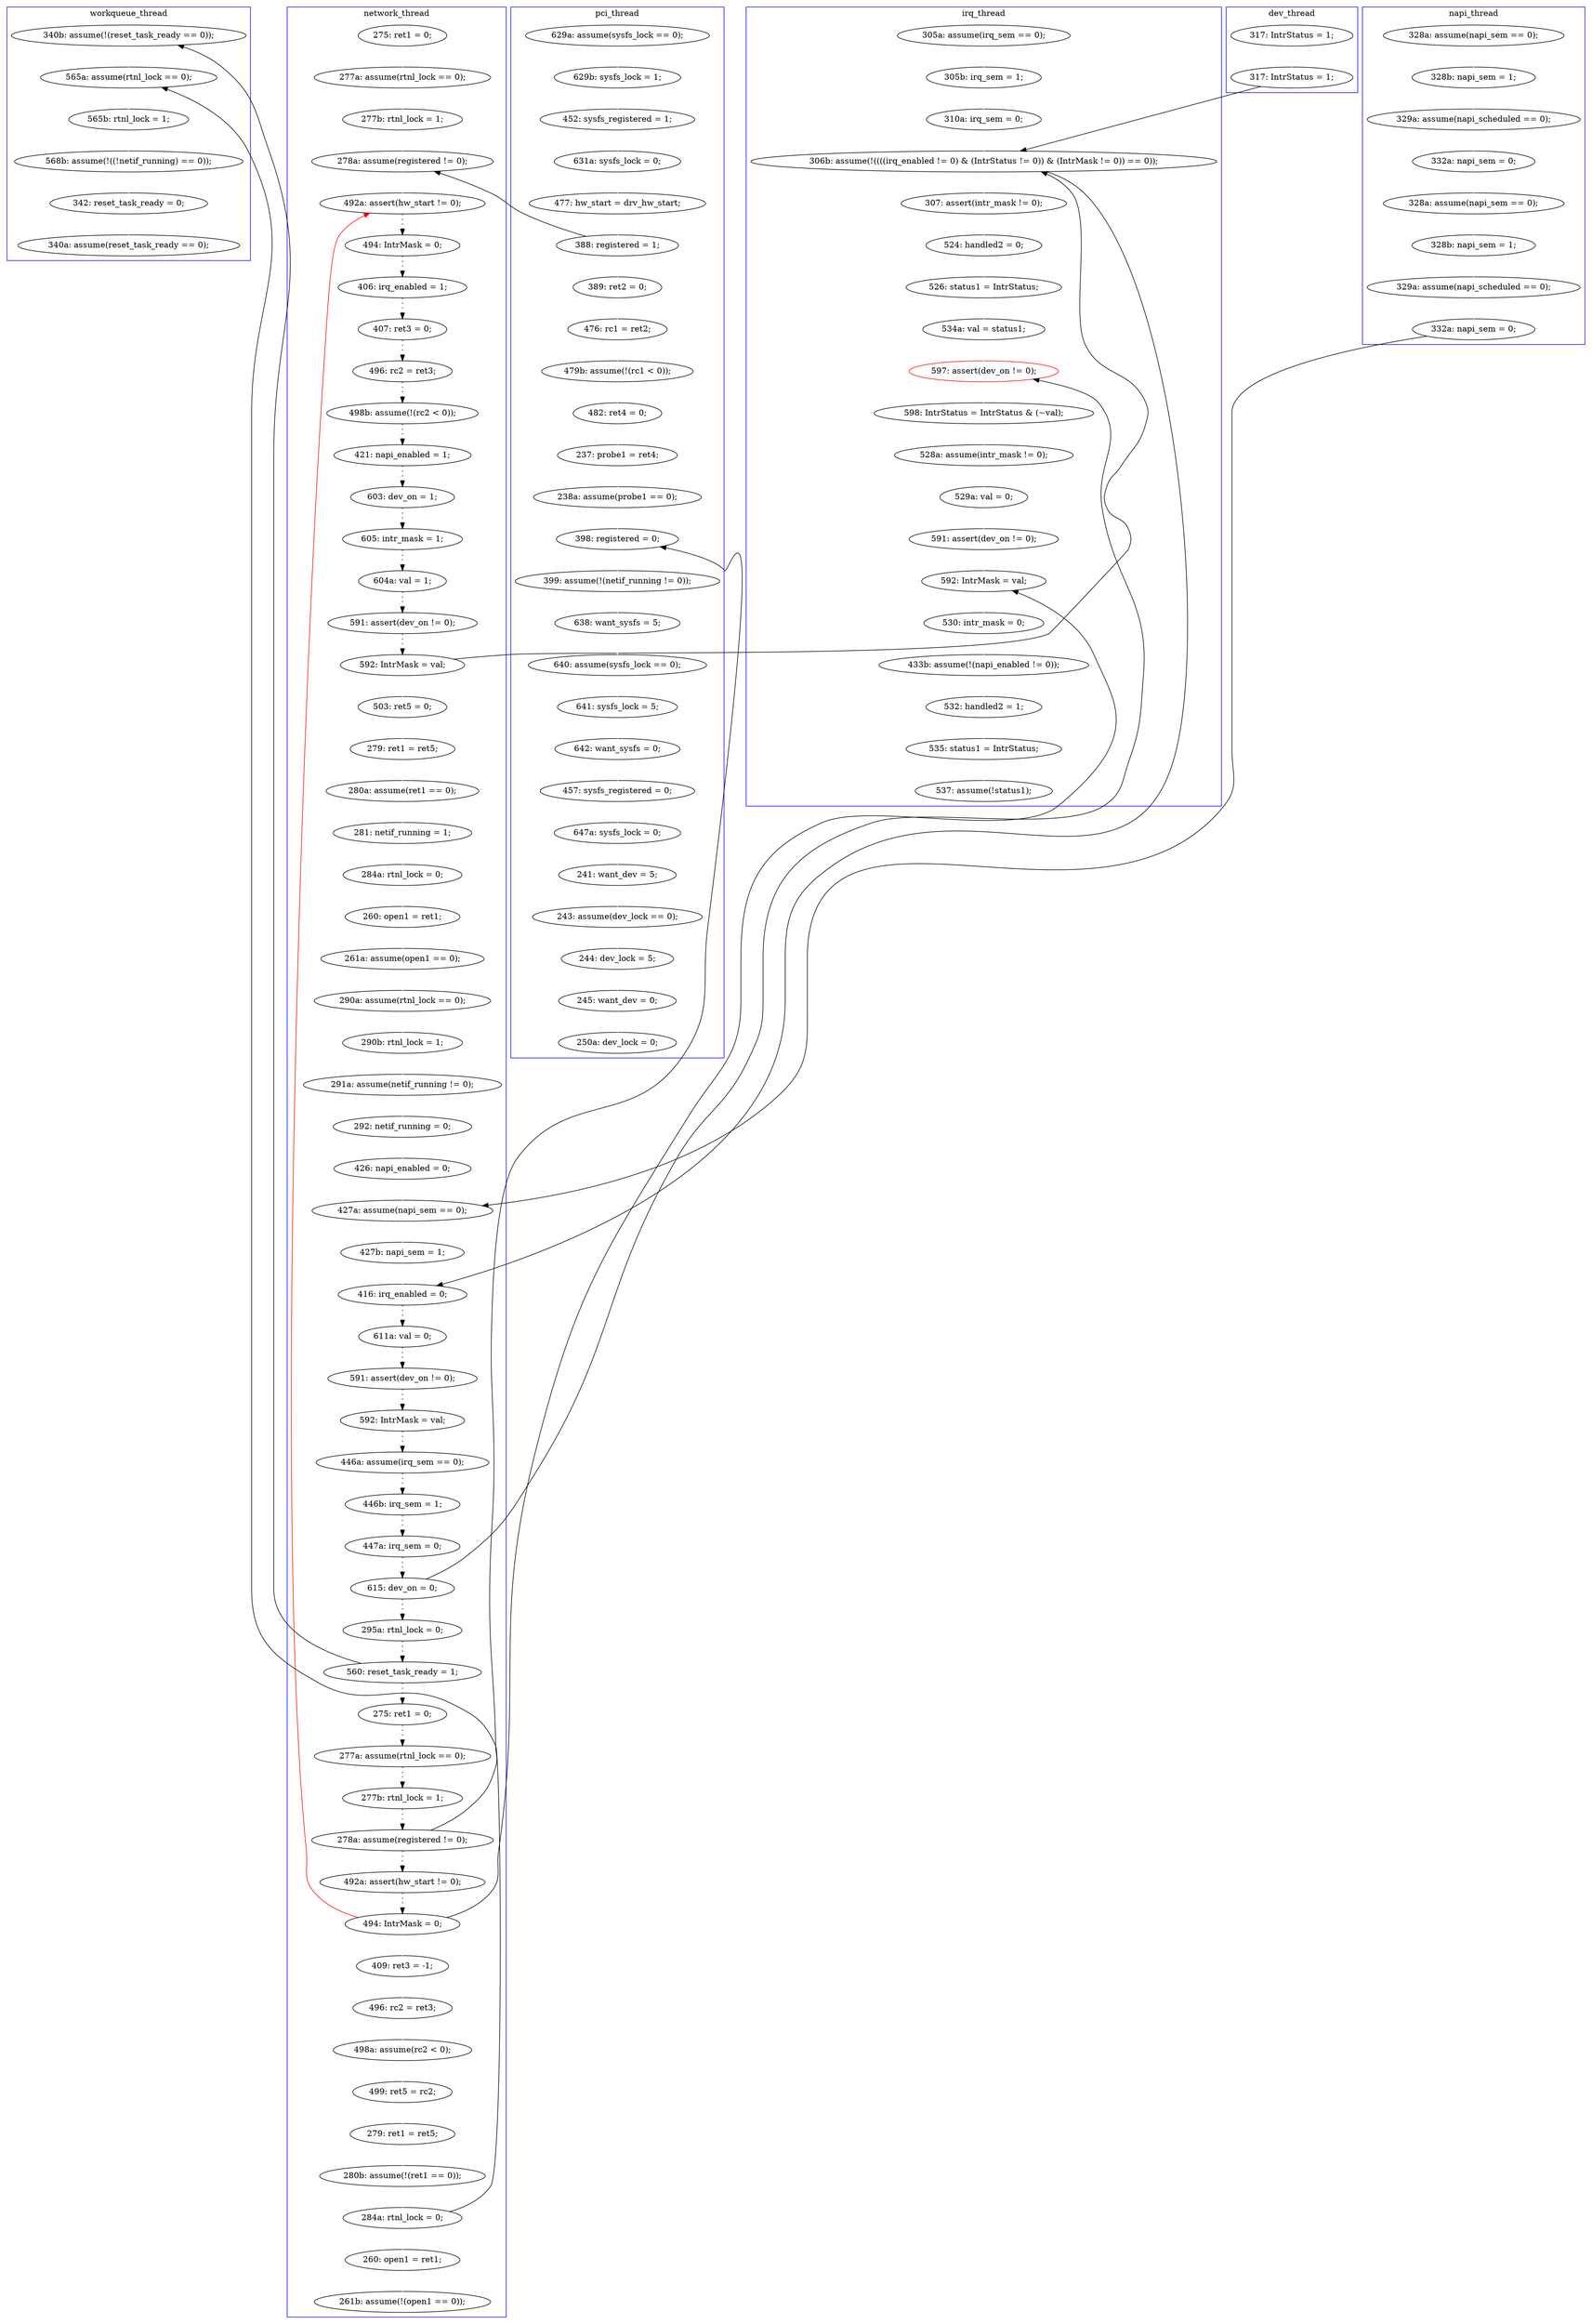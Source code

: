 digraph Counterexample {
	196 -> 72 [color = red, style = solid, constraint = false]
	99 -> 100 [color = white, style = solid]
	286 -> 288 [color = white, style = solid]
	133 -> 137 [color = black, style = solid, constraint = false]
	213 -> 214 [color = white, style = solid]
	53 -> 55 [color = white, style = solid]
	263 -> 264 [color = white, style = solid]
	244 -> 246 [color = white, style = solid]
	30 -> 31 [color = white, style = solid]
	125 -> 136 [color = white, style = solid]
	122 -> 123 [color = white, style = solid]
	50 -> 53 [color = white, style = solid]
	213 -> 218 [color = black, style = solid, constraint = false]
	160 -> 232 [color = white, style = solid]
	48 -> 133 [color = white, style = solid]
	171 -> 174 [color = black, style = dotted]
	167 -> 168 [color = black, style = dotted]
	67 -> 72 [color = white, style = solid]
	208 -> 209 [color = white, style = solid]
	186 -> 187 [color = black, style = dotted]
	255 -> 258 [color = white, style = solid]
	272 -> 283 [color = white, style = solid]
	274 -> 275 [color = white, style = solid]
	31 -> 33 [color = white, style = solid]
	136 -> 137 [color = white, style = solid]
	44 -> 45 [color = white, style = solid]
	196 -> 264 [color = black, style = solid, constraint = false]
	241 -> 272 [color = white, style = solid]
	288 -> 289 [color = white, style = solid]
	209 -> 212 [color = white, style = solid]
	204 -> 207 [color = white, style = solid]
	168 -> 169 [color = black, style = dotted]
	117 -> 124 [color = white, style = solid]
	289 -> 290 [color = white, style = solid]
	90 -> 91 [color = black, style = dotted]
	266 -> 271 [color = white, style = solid]
	179 -> 186 [color = black, style = dotted]
	97 -> 102 [color = white, style = solid]
	65 -> 67 [color = black, style = solid, constraint = false]
	100 -> 131 [color = white, style = solid]
	59 -> 67 [color = white, style = solid]
	107 -> 108 [color = white, style = solid]
	207 -> 208 [color = white, style = solid]
	249 -> 252 [color = white, style = solid]
	243 -> 244 [color = white, style = solid]
	55 -> 57 [color = white, style = solid]
	154 -> 155 [color = black, style = dotted]
	212 -> 213 [color = white, style = solid]
	171 -> 248 [color = black, style = solid, constraint = false]
	119 -> 122 [color = white, style = solid]
	92 -> 96 [color = black, style = dotted]
	233 -> 238 [color = white, style = solid]
	190 -> 232 [color = black, style = solid, constraint = false]
	58 -> 59 [color = white, style = solid]
	224 -> 243 [color = white, style = solid]
	131 -> 147 [color = white, style = solid]
	190 -> 195 [color = black, style = dotted]
	246 -> 248 [color = white, style = solid]
	108 -> 109 [color = white, style = solid]
	138 -> 148 [color = white, style = solid]
	91 -> 92 [color = black, style = dotted]
	169 -> 171 [color = black, style = dotted]
	188 -> 190 [color = black, style = dotted]
	264 -> 266 [color = white, style = solid]
	123 -> 157 [color = white, style = solid]
	83 -> 86 [color = black, style = dotted]
	73 -> 78 [color = black, style = dotted]
	152 -> 154 [color = black, style = dotted]
	214 -> 217 [color = white, style = solid]
	240 -> 241 [color = white, style = solid]
	283 -> 286 [color = white, style = solid]
	239 -> 240 [color = white, style = solid]
	271 -> 274 [color = white, style = solid]
	39 -> 58 [color = white, style = solid]
	219 -> 221 [color = white, style = solid]
	96 -> 97 [color = black, style = dotted]
	33 -> 42 [color = white, style = solid]
	112 -> 116 [color = white, style = solid]
	248 -> 249 [color = white, style = solid]
	252 -> 261 [color = white, style = solid]
	106 -> 107 [color = white, style = solid]
	45 -> 48 [color = white, style = solid]
	79 -> 80 [color = black, style = dotted]
	238 -> 239 [color = white, style = solid]
	147 -> 224 [color = white, style = solid]
	275 -> 277 [color = white, style = solid]
	109 -> 112 [color = white, style = solid]
	57 -> 65 [color = white, style = solid]
	221 -> 255 [color = white, style = solid]
	155 -> 167 [color = black, style = dotted]
	65 -> 66 [color = white, style = solid]
	232 -> 233 [color = white, style = solid]
	290 -> 291 [color = white, style = solid]
	86 -> 90 [color = black, style = dotted]
	103 -> 106 [color = white, style = solid]
	195 -> 196 [color = black, style = dotted]
	137 -> 138 [color = white, style = solid]
	142 -> 145 [color = white, style = solid]
	80 -> 83 [color = black, style = dotted]
	148 -> 152 [color = black, style = dotted]
	196 -> 202 [color = white, style = solid]
	147 -> 148 [color = black, style = solid, constraint = false]
	202 -> 204 [color = white, style = solid]
	218 -> 219 [color = white, style = solid]
	157 -> 160 [color = white, style = solid]
	78 -> 79 [color = black, style = dotted]
	182 -> 218 [color = white, style = solid]
	66 -> 119 [color = white, style = solid]
	42 -> 44 [color = white, style = solid]
	174 -> 179 [color = black, style = dotted]
	97 -> 147 [color = black, style = solid, constraint = false]
	261 -> 263 [color = white, style = solid]
	179 -> 182 [color = black, style = solid, constraint = false]
	102 -> 103 [color = white, style = solid]
	145 -> 147 [color = black, style = solid, constraint = false]
	72 -> 73 [color = black, style = dotted]
	124 -> 125 [color = white, style = solid]
	187 -> 188 [color = black, style = dotted]
	116 -> 117 [color = white, style = solid]
	49 -> 50 [color = white, style = solid]
	subgraph cluster7 {
		label = dev_thread
		color = blue
		142  [label = "317: IntrStatus = 1;"]
		145  [label = "317: IntrStatus = 1;"]
	}
	subgraph cluster4 {
		label = napi_thread
		color = blue
		30  [label = "328a: assume(napi_sem == 0);"]
		45  [label = "328b: napi_sem = 1;"]
		48  [label = "329a: assume(napi_scheduled == 0);"]
		33  [label = "329a: assume(napi_scheduled == 0);"]
		133  [label = "332a: napi_sem = 0;"]
		31  [label = "328b: napi_sem = 1;"]
		42  [label = "332a: napi_sem = 0;"]
		44  [label = "328a: assume(napi_sem == 0);"]
	}
	subgraph cluster1 {
		label = pci_thread
		color = blue
		65  [label = "388: registered = 1;"]
		286  [label = "241: want_dev = 5;"]
		283  [label = "647a: sysfs_lock = 0;"]
		55  [label = "631a: sysfs_lock = 0;"]
		157  [label = "237: probe1 = ret4;"]
		289  [label = "244: dev_lock = 5;"]
		272  [label = "457: sysfs_registered = 0;"]
		232  [label = "398: registered = 0;"]
		57  [label = "477: hw_start = drv_hw_start;"]
		288  [label = "243: assume(dev_lock == 0);"]
		239  [label = "640: assume(sysfs_lock == 0);"]
		66  [label = "389: ret2 = 0;"]
		241  [label = "642: want_sysfs = 0;"]
		291  [label = "250a: dev_lock = 0;"]
		119  [label = "476: rc1 = ret2;"]
		290  [label = "245: want_dev = 0;"]
		53  [label = "452: sysfs_registered = 1;"]
		240  [label = "641: sysfs_lock = 5;"]
		160  [label = "238a: assume(probe1 == 0);"]
		50  [label = "629b: sysfs_lock = 1;"]
		233  [label = "399: assume(!(netif_running != 0));"]
		122  [label = "479b: assume(!(rc1 < 0));"]
		238  [label = "638: want_sysfs = 5;"]
		123  [label = "482: ret4 = 0;"]
		49  [label = "629a: assume(sysfs_lock == 0);"]
	}
	subgraph cluster5 {
		label = workqueue_thread
		color = blue
		255  [label = "342: reset_task_ready = 0;"]
		258  [label = "340a: assume(reset_task_ready == 0);"]
		221  [label = "568b: assume(!((!netif_running) == 0));"]
		219  [label = "565b: rtnl_lock = 1;"]
		182  [label = "340b: assume(!(reset_task_ready == 0));"]
		218  [label = "565a: assume(rtnl_lock == 0);"]
	}
	subgraph cluster3 {
		label = irq_thread
		color = blue
		274  [label = "532: handled2 = 1;"]
		263  [label = "591: assert(dev_on != 0);"]
		249  [label = "598: IntrStatus = IntrStatus & (~val);"]
		131  [label = "310a: irq_sem = 0;"]
		264  [label = "592: IntrMask = val;"]
		252  [label = "528a: assume(intr_mask != 0);"]
		100  [label = "305b: irq_sem = 1;"]
		244  [label = "526: status1 = IntrStatus;"]
		248  [label = "597: assert(dev_on != 0);", color = red]
		224  [label = "307: assert(intr_mask != 0);"]
		275  [label = "535: status1 = IntrStatus;"]
		271  [label = "433b: assume(!(napi_enabled != 0));"]
		147  [label = "306b: assume(!((((irq_enabled != 0) & (IntrStatus != 0)) & (IntrMask != 0)) == 0));"]
		243  [label = "524: handled2 = 0;"]
		246  [label = "534a: val = status1;"]
		99  [label = "305a: assume(irq_sem == 0);"]
		261  [label = "529a: val = 0;"]
		266  [label = "530: intr_mask = 0;"]
		277  [label = "537: assume(!status1);"]
	}
	subgraph cluster2 {
		label = network_thread
		color = blue
		209  [label = "279: ret1 = ret5;"]
		106  [label = "280a: assume(ret1 == 0);"]
		97  [label = "592: IntrMask = val;"]
		90  [label = "603: dev_on = 1;"]
		214  [label = "260: open1 = ret1;"]
		179  [label = "560: reset_task_ready = 1;"]
		152  [label = "611a: val = 0;"]
		117  [label = "290b: rtnl_lock = 1;"]
		154  [label = "591: assert(dev_on != 0);"]
		109  [label = "260: open1 = ret1;"]
		171  [label = "615: dev_on = 0;"]
		73  [label = "494: IntrMask = 0;"]
		136  [label = "426: napi_enabled = 0;"]
		188  [label = "277b: rtnl_lock = 1;"]
		83  [label = "498b: assume(!(rc2 < 0));"]
		148  [label = "416: irq_enabled = 0;"]
		195  [label = "492a: assert(hw_start != 0);"]
		169  [label = "447a: irq_sem = 0;"]
		213  [label = "284a: rtnl_lock = 0;"]
		86  [label = "421: napi_enabled = 1;"]
		217  [label = "261b: assume(!(open1 == 0));"]
		80  [label = "496: rc2 = ret3;"]
		138  [label = "427b: napi_sem = 1;"]
		91  [label = "605: intr_mask = 1;"]
		39  [label = "275: ret1 = 0;"]
		155  [label = "592: IntrMask = val;"]
		108  [label = "284a: rtnl_lock = 0;"]
		168  [label = "446b: irq_sem = 1;"]
		137  [label = "427a: assume(napi_sem == 0);"]
		124  [label = "291a: assume(netif_running != 0);"]
		187  [label = "277a: assume(rtnl_lock == 0);"]
		72  [label = "492a: assert(hw_start != 0);"]
		79  [label = "407: ret3 = 0;"]
		202  [label = "409: ret3 = -1;"]
		103  [label = "279: ret1 = ret5;"]
		207  [label = "498a: assume(rc2 < 0);"]
		59  [label = "277b: rtnl_lock = 1;"]
		112  [label = "261a: assume(open1 == 0);"]
		204  [label = "496: rc2 = ret3;"]
		107  [label = "281: netif_running = 1;"]
		196  [label = "494: IntrMask = 0;"]
		190  [label = "278a: assume(registered != 0);"]
		116  [label = "290a: assume(rtnl_lock == 0);"]
		96  [label = "591: assert(dev_on != 0);"]
		58  [label = "277a: assume(rtnl_lock == 0);"]
		174  [label = "295a: rtnl_lock = 0;"]
		92  [label = "604a: val = 1;"]
		78  [label = "406: irq_enabled = 1;"]
		208  [label = "499: ret5 = rc2;"]
		125  [label = "292: netif_running = 0;"]
		186  [label = "275: ret1 = 0;"]
		102  [label = "503: ret5 = 0;"]
		167  [label = "446a: assume(irq_sem == 0);"]
		212  [label = "280b: assume(!(ret1 == 0));"]
		67  [label = "278a: assume(registered != 0);"]
	}
}